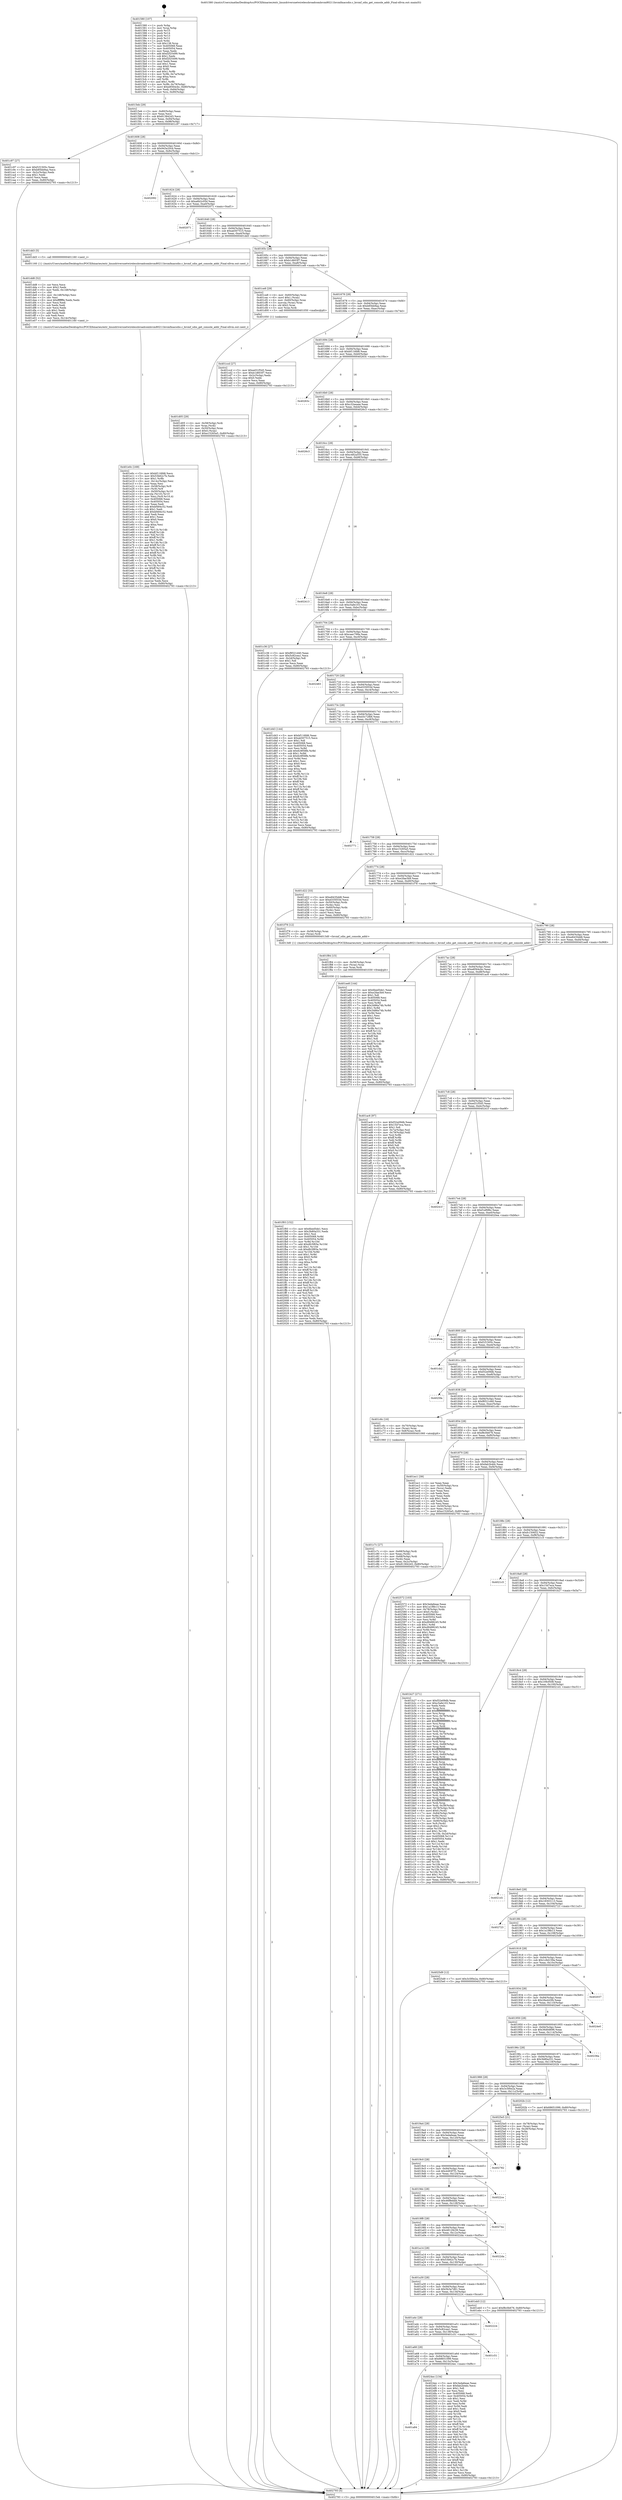 digraph "0x401580" {
  label = "0x401580 (/mnt/c/Users/mathe/Desktop/tcc/POCII/binaries/extr_linuxdriversnetwirelessbroadcombrcm80211brcmfmacsdio.c_brcmf_sdio_get_console_addr_Final-ollvm.out::main(0))"
  labelloc = "t"
  node[shape=record]

  Entry [label="",width=0.3,height=0.3,shape=circle,fillcolor=black,style=filled]
  "0x4015eb" [label="{
     0x4015eb [29]\l
     | [instrs]\l
     &nbsp;&nbsp;0x4015eb \<+3\>: mov -0x80(%rbp),%eax\l
     &nbsp;&nbsp;0x4015ee \<+2\>: mov %eax,%ecx\l
     &nbsp;&nbsp;0x4015f0 \<+6\>: sub $0x813842d3,%ecx\l
     &nbsp;&nbsp;0x4015f6 \<+6\>: mov %eax,-0x94(%rbp)\l
     &nbsp;&nbsp;0x4015fc \<+6\>: mov %ecx,-0x98(%rbp)\l
     &nbsp;&nbsp;0x401602 \<+6\>: je 0000000000401c97 \<main+0x717\>\l
  }"]
  "0x401c97" [label="{
     0x401c97 [27]\l
     | [instrs]\l
     &nbsp;&nbsp;0x401c97 \<+5\>: mov $0xf1f1505c,%eax\l
     &nbsp;&nbsp;0x401c9c \<+5\>: mov $0xb85bb9aa,%ecx\l
     &nbsp;&nbsp;0x401ca1 \<+3\>: mov -0x2c(%rbp),%edx\l
     &nbsp;&nbsp;0x401ca4 \<+3\>: cmp $0x1,%edx\l
     &nbsp;&nbsp;0x401ca7 \<+3\>: cmovl %ecx,%eax\l
     &nbsp;&nbsp;0x401caa \<+3\>: mov %eax,-0x80(%rbp)\l
     &nbsp;&nbsp;0x401cad \<+5\>: jmp 0000000000402793 \<main+0x1213\>\l
  }"]
  "0x401608" [label="{
     0x401608 [28]\l
     | [instrs]\l
     &nbsp;&nbsp;0x401608 \<+5\>: jmp 000000000040160d \<main+0x8d\>\l
     &nbsp;&nbsp;0x40160d \<+6\>: mov -0x94(%rbp),%eax\l
     &nbsp;&nbsp;0x401613 \<+5\>: sub $0x943e20cb,%eax\l
     &nbsp;&nbsp;0x401618 \<+6\>: mov %eax,-0x9c(%rbp)\l
     &nbsp;&nbsp;0x40161e \<+6\>: je 0000000000402092 \<main+0xb12\>\l
  }"]
  Exit [label="",width=0.3,height=0.3,shape=circle,fillcolor=black,style=filled,peripheries=2]
  "0x402092" [label="{
     0x402092\l
  }", style=dashed]
  "0x401624" [label="{
     0x401624 [28]\l
     | [instrs]\l
     &nbsp;&nbsp;0x401624 \<+5\>: jmp 0000000000401629 \<main+0xa9\>\l
     &nbsp;&nbsp;0x401629 \<+6\>: mov -0x94(%rbp),%eax\l
     &nbsp;&nbsp;0x40162f \<+5\>: sub $0xa6b2c05d,%eax\l
     &nbsp;&nbsp;0x401634 \<+6\>: mov %eax,-0xa0(%rbp)\l
     &nbsp;&nbsp;0x40163a \<+6\>: je 0000000000402071 \<main+0xaf1\>\l
  }"]
  "0x401a84" [label="{
     0x401a84\l
  }", style=dashed]
  "0x402071" [label="{
     0x402071\l
  }", style=dashed]
  "0x401640" [label="{
     0x401640 [28]\l
     | [instrs]\l
     &nbsp;&nbsp;0x401640 \<+5\>: jmp 0000000000401645 \<main+0xc5\>\l
     &nbsp;&nbsp;0x401645 \<+6\>: mov -0x94(%rbp),%eax\l
     &nbsp;&nbsp;0x40164b \<+5\>: sub $0xab507515,%eax\l
     &nbsp;&nbsp;0x401650 \<+6\>: mov %eax,-0xa4(%rbp)\l
     &nbsp;&nbsp;0x401656 \<+6\>: je 0000000000401dd3 \<main+0x853\>\l
  }"]
  "0x4024ec" [label="{
     0x4024ec [134]\l
     | [instrs]\l
     &nbsp;&nbsp;0x4024ec \<+5\>: mov $0x3eda6eae,%eax\l
     &nbsp;&nbsp;0x4024f1 \<+5\>: mov $0xfab2b4dc,%ecx\l
     &nbsp;&nbsp;0x4024f6 \<+2\>: mov $0x1,%dl\l
     &nbsp;&nbsp;0x4024f8 \<+2\>: xor %esi,%esi\l
     &nbsp;&nbsp;0x4024fa \<+7\>: mov 0x405068,%edi\l
     &nbsp;&nbsp;0x402501 \<+8\>: mov 0x405054,%r8d\l
     &nbsp;&nbsp;0x402509 \<+3\>: sub $0x1,%esi\l
     &nbsp;&nbsp;0x40250c \<+3\>: mov %edi,%r9d\l
     &nbsp;&nbsp;0x40250f \<+3\>: add %esi,%r9d\l
     &nbsp;&nbsp;0x402512 \<+4\>: imul %r9d,%edi\l
     &nbsp;&nbsp;0x402516 \<+3\>: and $0x1,%edi\l
     &nbsp;&nbsp;0x402519 \<+3\>: cmp $0x0,%edi\l
     &nbsp;&nbsp;0x40251c \<+4\>: sete %r10b\l
     &nbsp;&nbsp;0x402520 \<+4\>: cmp $0xa,%r8d\l
     &nbsp;&nbsp;0x402524 \<+4\>: setl %r11b\l
     &nbsp;&nbsp;0x402528 \<+3\>: mov %r10b,%bl\l
     &nbsp;&nbsp;0x40252b \<+3\>: xor $0xff,%bl\l
     &nbsp;&nbsp;0x40252e \<+3\>: mov %r11b,%r14b\l
     &nbsp;&nbsp;0x402531 \<+4\>: xor $0xff,%r14b\l
     &nbsp;&nbsp;0x402535 \<+3\>: xor $0x0,%dl\l
     &nbsp;&nbsp;0x402538 \<+3\>: mov %bl,%r15b\l
     &nbsp;&nbsp;0x40253b \<+4\>: and $0x0,%r15b\l
     &nbsp;&nbsp;0x40253f \<+3\>: and %dl,%r10b\l
     &nbsp;&nbsp;0x402542 \<+3\>: mov %r14b,%r12b\l
     &nbsp;&nbsp;0x402545 \<+4\>: and $0x0,%r12b\l
     &nbsp;&nbsp;0x402549 \<+3\>: and %dl,%r11b\l
     &nbsp;&nbsp;0x40254c \<+3\>: or %r10b,%r15b\l
     &nbsp;&nbsp;0x40254f \<+3\>: or %r11b,%r12b\l
     &nbsp;&nbsp;0x402552 \<+3\>: xor %r12b,%r15b\l
     &nbsp;&nbsp;0x402555 \<+3\>: or %r14b,%bl\l
     &nbsp;&nbsp;0x402558 \<+3\>: xor $0xff,%bl\l
     &nbsp;&nbsp;0x40255b \<+3\>: or $0x0,%dl\l
     &nbsp;&nbsp;0x40255e \<+2\>: and %dl,%bl\l
     &nbsp;&nbsp;0x402560 \<+3\>: or %bl,%r15b\l
     &nbsp;&nbsp;0x402563 \<+4\>: test $0x1,%r15b\l
     &nbsp;&nbsp;0x402567 \<+3\>: cmovne %ecx,%eax\l
     &nbsp;&nbsp;0x40256a \<+3\>: mov %eax,-0x80(%rbp)\l
     &nbsp;&nbsp;0x40256d \<+5\>: jmp 0000000000402793 \<main+0x1213\>\l
  }"]
  "0x401dd3" [label="{
     0x401dd3 [5]\l
     | [instrs]\l
     &nbsp;&nbsp;0x401dd3 \<+5\>: call 0000000000401160 \<next_i\>\l
     | [calls]\l
     &nbsp;&nbsp;0x401160 \{1\} (/mnt/c/Users/mathe/Desktop/tcc/POCII/binaries/extr_linuxdriversnetwirelessbroadcombrcm80211brcmfmacsdio.c_brcmf_sdio_get_console_addr_Final-ollvm.out::next_i)\l
  }"]
  "0x40165c" [label="{
     0x40165c [28]\l
     | [instrs]\l
     &nbsp;&nbsp;0x40165c \<+5\>: jmp 0000000000401661 \<main+0xe1\>\l
     &nbsp;&nbsp;0x401661 \<+6\>: mov -0x94(%rbp),%eax\l
     &nbsp;&nbsp;0x401667 \<+5\>: sub $0xb1d603f7,%eax\l
     &nbsp;&nbsp;0x40166c \<+6\>: mov %eax,-0xa8(%rbp)\l
     &nbsp;&nbsp;0x401672 \<+6\>: je 0000000000401ce8 \<main+0x768\>\l
  }"]
  "0x401a68" [label="{
     0x401a68 [28]\l
     | [instrs]\l
     &nbsp;&nbsp;0x401a68 \<+5\>: jmp 0000000000401a6d \<main+0x4ed\>\l
     &nbsp;&nbsp;0x401a6d \<+6\>: mov -0x94(%rbp),%eax\l
     &nbsp;&nbsp;0x401a73 \<+5\>: sub $0x68651099,%eax\l
     &nbsp;&nbsp;0x401a78 \<+6\>: mov %eax,-0x13c(%rbp)\l
     &nbsp;&nbsp;0x401a7e \<+6\>: je 00000000004024ec \<main+0xf6c\>\l
  }"]
  "0x401ce8" [label="{
     0x401ce8 [29]\l
     | [instrs]\l
     &nbsp;&nbsp;0x401ce8 \<+4\>: mov -0x60(%rbp),%rax\l
     &nbsp;&nbsp;0x401cec \<+6\>: movl $0x1,(%rax)\l
     &nbsp;&nbsp;0x401cf2 \<+4\>: mov -0x60(%rbp),%rax\l
     &nbsp;&nbsp;0x401cf6 \<+3\>: movslq (%rax),%rax\l
     &nbsp;&nbsp;0x401cf9 \<+4\>: shl $0x2,%rax\l
     &nbsp;&nbsp;0x401cfd \<+3\>: mov %rax,%rdi\l
     &nbsp;&nbsp;0x401d00 \<+5\>: call 0000000000401050 \<malloc@plt\>\l
     | [calls]\l
     &nbsp;&nbsp;0x401050 \{1\} (unknown)\l
  }"]
  "0x401678" [label="{
     0x401678 [28]\l
     | [instrs]\l
     &nbsp;&nbsp;0x401678 \<+5\>: jmp 000000000040167d \<main+0xfd\>\l
     &nbsp;&nbsp;0x40167d \<+6\>: mov -0x94(%rbp),%eax\l
     &nbsp;&nbsp;0x401683 \<+5\>: sub $0xb85bb9aa,%eax\l
     &nbsp;&nbsp;0x401688 \<+6\>: mov %eax,-0xac(%rbp)\l
     &nbsp;&nbsp;0x40168e \<+6\>: je 0000000000401ccd \<main+0x74d\>\l
  }"]
  "0x401c51" [label="{
     0x401c51\l
  }", style=dashed]
  "0x401ccd" [label="{
     0x401ccd [27]\l
     | [instrs]\l
     &nbsp;&nbsp;0x401ccd \<+5\>: mov $0xed31f545,%eax\l
     &nbsp;&nbsp;0x401cd2 \<+5\>: mov $0xb1d603f7,%ecx\l
     &nbsp;&nbsp;0x401cd7 \<+3\>: mov -0x2c(%rbp),%edx\l
     &nbsp;&nbsp;0x401cda \<+3\>: cmp $0x0,%edx\l
     &nbsp;&nbsp;0x401cdd \<+3\>: cmove %ecx,%eax\l
     &nbsp;&nbsp;0x401ce0 \<+3\>: mov %eax,-0x80(%rbp)\l
     &nbsp;&nbsp;0x401ce3 \<+5\>: jmp 0000000000402793 \<main+0x1213\>\l
  }"]
  "0x401694" [label="{
     0x401694 [28]\l
     | [instrs]\l
     &nbsp;&nbsp;0x401694 \<+5\>: jmp 0000000000401699 \<main+0x119\>\l
     &nbsp;&nbsp;0x401699 \<+6\>: mov -0x94(%rbp),%eax\l
     &nbsp;&nbsp;0x40169f \<+5\>: sub $0xbf116fd6,%eax\l
     &nbsp;&nbsp;0x4016a4 \<+6\>: mov %eax,-0xb0(%rbp)\l
     &nbsp;&nbsp;0x4016aa \<+6\>: je 000000000040263c \<main+0x10bc\>\l
  }"]
  "0x401a4c" [label="{
     0x401a4c [28]\l
     | [instrs]\l
     &nbsp;&nbsp;0x401a4c \<+5\>: jmp 0000000000401a51 \<main+0x4d1\>\l
     &nbsp;&nbsp;0x401a51 \<+6\>: mov -0x94(%rbp),%eax\l
     &nbsp;&nbsp;0x401a57 \<+5\>: sub $0x5c82cea1,%eax\l
     &nbsp;&nbsp;0x401a5c \<+6\>: mov %eax,-0x138(%rbp)\l
     &nbsp;&nbsp;0x401a62 \<+6\>: je 0000000000401c51 \<main+0x6d1\>\l
  }"]
  "0x40263c" [label="{
     0x40263c\l
  }", style=dashed]
  "0x4016b0" [label="{
     0x4016b0 [28]\l
     | [instrs]\l
     &nbsp;&nbsp;0x4016b0 \<+5\>: jmp 00000000004016b5 \<main+0x135\>\l
     &nbsp;&nbsp;0x4016b5 \<+6\>: mov -0x94(%rbp),%eax\l
     &nbsp;&nbsp;0x4016bb \<+5\>: sub $0xc32eeaae,%eax\l
     &nbsp;&nbsp;0x4016c0 \<+6\>: mov %eax,-0xb4(%rbp)\l
     &nbsp;&nbsp;0x4016c6 \<+6\>: je 00000000004026c3 \<main+0x1143\>\l
  }"]
  "0x402224" [label="{
     0x402224\l
  }", style=dashed]
  "0x4026c3" [label="{
     0x4026c3\l
  }", style=dashed]
  "0x4016cc" [label="{
     0x4016cc [28]\l
     | [instrs]\l
     &nbsp;&nbsp;0x4016cc \<+5\>: jmp 00000000004016d1 \<main+0x151\>\l
     &nbsp;&nbsp;0x4016d1 \<+6\>: mov -0x94(%rbp),%eax\l
     &nbsp;&nbsp;0x4016d7 \<+5\>: sub $0xc482a555,%eax\l
     &nbsp;&nbsp;0x4016dc \<+6\>: mov %eax,-0xb8(%rbp)\l
     &nbsp;&nbsp;0x4016e2 \<+6\>: je 0000000000402413 \<main+0xe93\>\l
  }"]
  "0x401f93" [label="{
     0x401f93 [152]\l
     | [instrs]\l
     &nbsp;&nbsp;0x401f93 \<+5\>: mov $0x6bed5de1,%ecx\l
     &nbsp;&nbsp;0x401f98 \<+5\>: mov $0x3b80a331,%edx\l
     &nbsp;&nbsp;0x401f9d \<+3\>: mov $0x1,%sil\l
     &nbsp;&nbsp;0x401fa0 \<+8\>: mov 0x405068,%r8d\l
     &nbsp;&nbsp;0x401fa8 \<+8\>: mov 0x405054,%r9d\l
     &nbsp;&nbsp;0x401fb0 \<+3\>: mov %r8d,%r10d\l
     &nbsp;&nbsp;0x401fb3 \<+7\>: add $0xdfc5f65e,%r10d\l
     &nbsp;&nbsp;0x401fba \<+4\>: sub $0x1,%r10d\l
     &nbsp;&nbsp;0x401fbe \<+7\>: sub $0xdfc5f65e,%r10d\l
     &nbsp;&nbsp;0x401fc5 \<+4\>: imul %r10d,%r8d\l
     &nbsp;&nbsp;0x401fc9 \<+4\>: and $0x1,%r8d\l
     &nbsp;&nbsp;0x401fcd \<+4\>: cmp $0x0,%r8d\l
     &nbsp;&nbsp;0x401fd1 \<+4\>: sete %r11b\l
     &nbsp;&nbsp;0x401fd5 \<+4\>: cmp $0xa,%r9d\l
     &nbsp;&nbsp;0x401fd9 \<+3\>: setl %bl\l
     &nbsp;&nbsp;0x401fdc \<+3\>: mov %r11b,%r14b\l
     &nbsp;&nbsp;0x401fdf \<+4\>: xor $0xff,%r14b\l
     &nbsp;&nbsp;0x401fe3 \<+3\>: mov %bl,%r15b\l
     &nbsp;&nbsp;0x401fe6 \<+4\>: xor $0xff,%r15b\l
     &nbsp;&nbsp;0x401fea \<+4\>: xor $0x1,%sil\l
     &nbsp;&nbsp;0x401fee \<+3\>: mov %r14b,%r12b\l
     &nbsp;&nbsp;0x401ff1 \<+4\>: and $0xff,%r12b\l
     &nbsp;&nbsp;0x401ff5 \<+3\>: and %sil,%r11b\l
     &nbsp;&nbsp;0x401ff8 \<+3\>: mov %r15b,%r13b\l
     &nbsp;&nbsp;0x401ffb \<+4\>: and $0xff,%r13b\l
     &nbsp;&nbsp;0x401fff \<+3\>: and %sil,%bl\l
     &nbsp;&nbsp;0x402002 \<+3\>: or %r11b,%r12b\l
     &nbsp;&nbsp;0x402005 \<+3\>: or %bl,%r13b\l
     &nbsp;&nbsp;0x402008 \<+3\>: xor %r13b,%r12b\l
     &nbsp;&nbsp;0x40200b \<+3\>: or %r15b,%r14b\l
     &nbsp;&nbsp;0x40200e \<+4\>: xor $0xff,%r14b\l
     &nbsp;&nbsp;0x402012 \<+4\>: or $0x1,%sil\l
     &nbsp;&nbsp;0x402016 \<+3\>: and %sil,%r14b\l
     &nbsp;&nbsp;0x402019 \<+3\>: or %r14b,%r12b\l
     &nbsp;&nbsp;0x40201c \<+4\>: test $0x1,%r12b\l
     &nbsp;&nbsp;0x402020 \<+3\>: cmovne %edx,%ecx\l
     &nbsp;&nbsp;0x402023 \<+3\>: mov %ecx,-0x80(%rbp)\l
     &nbsp;&nbsp;0x402026 \<+5\>: jmp 0000000000402793 \<main+0x1213\>\l
  }"]
  "0x402413" [label="{
     0x402413\l
  }", style=dashed]
  "0x4016e8" [label="{
     0x4016e8 [28]\l
     | [instrs]\l
     &nbsp;&nbsp;0x4016e8 \<+5\>: jmp 00000000004016ed \<main+0x16d\>\l
     &nbsp;&nbsp;0x4016ed \<+6\>: mov -0x94(%rbp),%eax\l
     &nbsp;&nbsp;0x4016f3 \<+5\>: sub $0xc5afe103,%eax\l
     &nbsp;&nbsp;0x4016f8 \<+6\>: mov %eax,-0xbc(%rbp)\l
     &nbsp;&nbsp;0x4016fe \<+6\>: je 0000000000401c36 \<main+0x6b6\>\l
  }"]
  "0x401f84" [label="{
     0x401f84 [15]\l
     | [instrs]\l
     &nbsp;&nbsp;0x401f84 \<+4\>: mov -0x58(%rbp),%rax\l
     &nbsp;&nbsp;0x401f88 \<+3\>: mov (%rax),%rax\l
     &nbsp;&nbsp;0x401f8b \<+3\>: mov %rax,%rdi\l
     &nbsp;&nbsp;0x401f8e \<+5\>: call 0000000000401030 \<free@plt\>\l
     | [calls]\l
     &nbsp;&nbsp;0x401030 \{1\} (unknown)\l
  }"]
  "0x401c36" [label="{
     0x401c36 [27]\l
     | [instrs]\l
     &nbsp;&nbsp;0x401c36 \<+5\>: mov $0xf8521d40,%eax\l
     &nbsp;&nbsp;0x401c3b \<+5\>: mov $0x5c82cea1,%ecx\l
     &nbsp;&nbsp;0x401c40 \<+3\>: mov -0x2d(%rbp),%dl\l
     &nbsp;&nbsp;0x401c43 \<+3\>: test $0x1,%dl\l
     &nbsp;&nbsp;0x401c46 \<+3\>: cmovne %ecx,%eax\l
     &nbsp;&nbsp;0x401c49 \<+3\>: mov %eax,-0x80(%rbp)\l
     &nbsp;&nbsp;0x401c4c \<+5\>: jmp 0000000000402793 \<main+0x1213\>\l
  }"]
  "0x401704" [label="{
     0x401704 [28]\l
     | [instrs]\l
     &nbsp;&nbsp;0x401704 \<+5\>: jmp 0000000000401709 \<main+0x189\>\l
     &nbsp;&nbsp;0x401709 \<+6\>: mov -0x94(%rbp),%eax\l
     &nbsp;&nbsp;0x40170f \<+5\>: sub $0xcaec799a,%eax\l
     &nbsp;&nbsp;0x401714 \<+6\>: mov %eax,-0xc0(%rbp)\l
     &nbsp;&nbsp;0x40171a \<+6\>: je 0000000000402483 \<main+0xf03\>\l
  }"]
  "0x401a30" [label="{
     0x401a30 [28]\l
     | [instrs]\l
     &nbsp;&nbsp;0x401a30 \<+5\>: jmp 0000000000401a35 \<main+0x4b5\>\l
     &nbsp;&nbsp;0x401a35 \<+6\>: mov -0x94(%rbp),%eax\l
     &nbsp;&nbsp;0x401a3b \<+5\>: sub $0x5b3a7d61,%eax\l
     &nbsp;&nbsp;0x401a40 \<+6\>: mov %eax,-0x134(%rbp)\l
     &nbsp;&nbsp;0x401a46 \<+6\>: je 0000000000402224 \<main+0xca4\>\l
  }"]
  "0x402483" [label="{
     0x402483\l
  }", style=dashed]
  "0x401720" [label="{
     0x401720 [28]\l
     | [instrs]\l
     &nbsp;&nbsp;0x401720 \<+5\>: jmp 0000000000401725 \<main+0x1a5\>\l
     &nbsp;&nbsp;0x401725 \<+6\>: mov -0x94(%rbp),%eax\l
     &nbsp;&nbsp;0x40172b \<+5\>: sub $0xd335f33d,%eax\l
     &nbsp;&nbsp;0x401730 \<+6\>: mov %eax,-0xc4(%rbp)\l
     &nbsp;&nbsp;0x401736 \<+6\>: je 0000000000401d43 \<main+0x7c3\>\l
  }"]
  "0x401eb5" [label="{
     0x401eb5 [12]\l
     | [instrs]\l
     &nbsp;&nbsp;0x401eb5 \<+7\>: movl $0xf8c0b676,-0x80(%rbp)\l
     &nbsp;&nbsp;0x401ebc \<+5\>: jmp 0000000000402793 \<main+0x1213\>\l
  }"]
  "0x401d43" [label="{
     0x401d43 [144]\l
     | [instrs]\l
     &nbsp;&nbsp;0x401d43 \<+5\>: mov $0xbf116fd6,%eax\l
     &nbsp;&nbsp;0x401d48 \<+5\>: mov $0xab507515,%ecx\l
     &nbsp;&nbsp;0x401d4d \<+2\>: mov $0x1,%dl\l
     &nbsp;&nbsp;0x401d4f \<+7\>: mov 0x405068,%esi\l
     &nbsp;&nbsp;0x401d56 \<+7\>: mov 0x405054,%edi\l
     &nbsp;&nbsp;0x401d5d \<+3\>: mov %esi,%r8d\l
     &nbsp;&nbsp;0x401d60 \<+7\>: add $0x6c9f58fb,%r8d\l
     &nbsp;&nbsp;0x401d67 \<+4\>: sub $0x1,%r8d\l
     &nbsp;&nbsp;0x401d6b \<+7\>: sub $0x6c9f58fb,%r8d\l
     &nbsp;&nbsp;0x401d72 \<+4\>: imul %r8d,%esi\l
     &nbsp;&nbsp;0x401d76 \<+3\>: and $0x1,%esi\l
     &nbsp;&nbsp;0x401d79 \<+3\>: cmp $0x0,%esi\l
     &nbsp;&nbsp;0x401d7c \<+4\>: sete %r9b\l
     &nbsp;&nbsp;0x401d80 \<+3\>: cmp $0xa,%edi\l
     &nbsp;&nbsp;0x401d83 \<+4\>: setl %r10b\l
     &nbsp;&nbsp;0x401d87 \<+3\>: mov %r9b,%r11b\l
     &nbsp;&nbsp;0x401d8a \<+4\>: xor $0xff,%r11b\l
     &nbsp;&nbsp;0x401d8e \<+3\>: mov %r10b,%bl\l
     &nbsp;&nbsp;0x401d91 \<+3\>: xor $0xff,%bl\l
     &nbsp;&nbsp;0x401d94 \<+3\>: xor $0x1,%dl\l
     &nbsp;&nbsp;0x401d97 \<+3\>: mov %r11b,%r14b\l
     &nbsp;&nbsp;0x401d9a \<+4\>: and $0xff,%r14b\l
     &nbsp;&nbsp;0x401d9e \<+3\>: and %dl,%r9b\l
     &nbsp;&nbsp;0x401da1 \<+3\>: mov %bl,%r15b\l
     &nbsp;&nbsp;0x401da4 \<+4\>: and $0xff,%r15b\l
     &nbsp;&nbsp;0x401da8 \<+3\>: and %dl,%r10b\l
     &nbsp;&nbsp;0x401dab \<+3\>: or %r9b,%r14b\l
     &nbsp;&nbsp;0x401dae \<+3\>: or %r10b,%r15b\l
     &nbsp;&nbsp;0x401db1 \<+3\>: xor %r15b,%r14b\l
     &nbsp;&nbsp;0x401db4 \<+3\>: or %bl,%r11b\l
     &nbsp;&nbsp;0x401db7 \<+4\>: xor $0xff,%r11b\l
     &nbsp;&nbsp;0x401dbb \<+3\>: or $0x1,%dl\l
     &nbsp;&nbsp;0x401dbe \<+3\>: and %dl,%r11b\l
     &nbsp;&nbsp;0x401dc1 \<+3\>: or %r11b,%r14b\l
     &nbsp;&nbsp;0x401dc4 \<+4\>: test $0x1,%r14b\l
     &nbsp;&nbsp;0x401dc8 \<+3\>: cmovne %ecx,%eax\l
     &nbsp;&nbsp;0x401dcb \<+3\>: mov %eax,-0x80(%rbp)\l
     &nbsp;&nbsp;0x401dce \<+5\>: jmp 0000000000402793 \<main+0x1213\>\l
  }"]
  "0x40173c" [label="{
     0x40173c [28]\l
     | [instrs]\l
     &nbsp;&nbsp;0x40173c \<+5\>: jmp 0000000000401741 \<main+0x1c1\>\l
     &nbsp;&nbsp;0x401741 \<+6\>: mov -0x94(%rbp),%eax\l
     &nbsp;&nbsp;0x401747 \<+5\>: sub $0xd3c72fb6,%eax\l
     &nbsp;&nbsp;0x40174c \<+6\>: mov %eax,-0xc8(%rbp)\l
     &nbsp;&nbsp;0x401752 \<+6\>: je 0000000000402771 \<main+0x11f1\>\l
  }"]
  "0x401a14" [label="{
     0x401a14 [28]\l
     | [instrs]\l
     &nbsp;&nbsp;0x401a14 \<+5\>: jmp 0000000000401a19 \<main+0x499\>\l
     &nbsp;&nbsp;0x401a19 \<+6\>: mov -0x94(%rbp),%eax\l
     &nbsp;&nbsp;0x401a1f \<+5\>: sub $0x53b62c7b,%eax\l
     &nbsp;&nbsp;0x401a24 \<+6\>: mov %eax,-0x130(%rbp)\l
     &nbsp;&nbsp;0x401a2a \<+6\>: je 0000000000401eb5 \<main+0x935\>\l
  }"]
  "0x402771" [label="{
     0x402771\l
  }", style=dashed]
  "0x401758" [label="{
     0x401758 [28]\l
     | [instrs]\l
     &nbsp;&nbsp;0x401758 \<+5\>: jmp 000000000040175d \<main+0x1dd\>\l
     &nbsp;&nbsp;0x40175d \<+6\>: mov -0x94(%rbp),%eax\l
     &nbsp;&nbsp;0x401763 \<+5\>: sub $0xe15265a5,%eax\l
     &nbsp;&nbsp;0x401768 \<+6\>: mov %eax,-0xcc(%rbp)\l
     &nbsp;&nbsp;0x40176e \<+6\>: je 0000000000401d22 \<main+0x7a2\>\l
  }"]
  "0x4022da" [label="{
     0x4022da\l
  }", style=dashed]
  "0x401d22" [label="{
     0x401d22 [33]\l
     | [instrs]\l
     &nbsp;&nbsp;0x401d22 \<+5\>: mov $0xe8435dd6,%eax\l
     &nbsp;&nbsp;0x401d27 \<+5\>: mov $0xd335f33d,%ecx\l
     &nbsp;&nbsp;0x401d2c \<+4\>: mov -0x50(%rbp),%rdx\l
     &nbsp;&nbsp;0x401d30 \<+2\>: mov (%rdx),%esi\l
     &nbsp;&nbsp;0x401d32 \<+4\>: mov -0x60(%rbp),%rdx\l
     &nbsp;&nbsp;0x401d36 \<+2\>: cmp (%rdx),%esi\l
     &nbsp;&nbsp;0x401d38 \<+3\>: cmovl %ecx,%eax\l
     &nbsp;&nbsp;0x401d3b \<+3\>: mov %eax,-0x80(%rbp)\l
     &nbsp;&nbsp;0x401d3e \<+5\>: jmp 0000000000402793 \<main+0x1213\>\l
  }"]
  "0x401774" [label="{
     0x401774 [28]\l
     | [instrs]\l
     &nbsp;&nbsp;0x401774 \<+5\>: jmp 0000000000401779 \<main+0x1f9\>\l
     &nbsp;&nbsp;0x401779 \<+6\>: mov -0x94(%rbp),%eax\l
     &nbsp;&nbsp;0x40177f \<+5\>: sub $0xe2fae3b9,%eax\l
     &nbsp;&nbsp;0x401784 \<+6\>: mov %eax,-0xd0(%rbp)\l
     &nbsp;&nbsp;0x40178a \<+6\>: je 0000000000401f78 \<main+0x9f8\>\l
  }"]
  "0x4019f8" [label="{
     0x4019f8 [28]\l
     | [instrs]\l
     &nbsp;&nbsp;0x4019f8 \<+5\>: jmp 00000000004019fd \<main+0x47d\>\l
     &nbsp;&nbsp;0x4019fd \<+6\>: mov -0x94(%rbp),%eax\l
     &nbsp;&nbsp;0x401a03 \<+5\>: sub $0x48129c39,%eax\l
     &nbsp;&nbsp;0x401a08 \<+6\>: mov %eax,-0x12c(%rbp)\l
     &nbsp;&nbsp;0x401a0e \<+6\>: je 00000000004022da \<main+0xd5a\>\l
  }"]
  "0x401f78" [label="{
     0x401f78 [12]\l
     | [instrs]\l
     &nbsp;&nbsp;0x401f78 \<+4\>: mov -0x58(%rbp),%rax\l
     &nbsp;&nbsp;0x401f7c \<+3\>: mov (%rax),%rdi\l
     &nbsp;&nbsp;0x401f7f \<+5\>: call 00000000004013d0 \<brcmf_sdio_get_console_addr\>\l
     | [calls]\l
     &nbsp;&nbsp;0x4013d0 \{1\} (/mnt/c/Users/mathe/Desktop/tcc/POCII/binaries/extr_linuxdriversnetwirelessbroadcombrcm80211brcmfmacsdio.c_brcmf_sdio_get_console_addr_Final-ollvm.out::brcmf_sdio_get_console_addr)\l
  }"]
  "0x401790" [label="{
     0x401790 [28]\l
     | [instrs]\l
     &nbsp;&nbsp;0x401790 \<+5\>: jmp 0000000000401795 \<main+0x215\>\l
     &nbsp;&nbsp;0x401795 \<+6\>: mov -0x94(%rbp),%eax\l
     &nbsp;&nbsp;0x40179b \<+5\>: sub $0xe8435dd6,%eax\l
     &nbsp;&nbsp;0x4017a0 \<+6\>: mov %eax,-0xd4(%rbp)\l
     &nbsp;&nbsp;0x4017a6 \<+6\>: je 0000000000401ee8 \<main+0x968\>\l
  }"]
  "0x40274a" [label="{
     0x40274a\l
  }", style=dashed]
  "0x401ee8" [label="{
     0x401ee8 [144]\l
     | [instrs]\l
     &nbsp;&nbsp;0x401ee8 \<+5\>: mov $0x6bed5de1,%eax\l
     &nbsp;&nbsp;0x401eed \<+5\>: mov $0xe2fae3b9,%ecx\l
     &nbsp;&nbsp;0x401ef2 \<+2\>: mov $0x1,%dl\l
     &nbsp;&nbsp;0x401ef4 \<+7\>: mov 0x405068,%esi\l
     &nbsp;&nbsp;0x401efb \<+7\>: mov 0x405054,%edi\l
     &nbsp;&nbsp;0x401f02 \<+3\>: mov %esi,%r8d\l
     &nbsp;&nbsp;0x401f05 \<+7\>: sub $0x3486a74b,%r8d\l
     &nbsp;&nbsp;0x401f0c \<+4\>: sub $0x1,%r8d\l
     &nbsp;&nbsp;0x401f10 \<+7\>: add $0x3486a74b,%r8d\l
     &nbsp;&nbsp;0x401f17 \<+4\>: imul %r8d,%esi\l
     &nbsp;&nbsp;0x401f1b \<+3\>: and $0x1,%esi\l
     &nbsp;&nbsp;0x401f1e \<+3\>: cmp $0x0,%esi\l
     &nbsp;&nbsp;0x401f21 \<+4\>: sete %r9b\l
     &nbsp;&nbsp;0x401f25 \<+3\>: cmp $0xa,%edi\l
     &nbsp;&nbsp;0x401f28 \<+4\>: setl %r10b\l
     &nbsp;&nbsp;0x401f2c \<+3\>: mov %r9b,%r11b\l
     &nbsp;&nbsp;0x401f2f \<+4\>: xor $0xff,%r11b\l
     &nbsp;&nbsp;0x401f33 \<+3\>: mov %r10b,%bl\l
     &nbsp;&nbsp;0x401f36 \<+3\>: xor $0xff,%bl\l
     &nbsp;&nbsp;0x401f39 \<+3\>: xor $0x1,%dl\l
     &nbsp;&nbsp;0x401f3c \<+3\>: mov %r11b,%r14b\l
     &nbsp;&nbsp;0x401f3f \<+4\>: and $0xff,%r14b\l
     &nbsp;&nbsp;0x401f43 \<+3\>: and %dl,%r9b\l
     &nbsp;&nbsp;0x401f46 \<+3\>: mov %bl,%r15b\l
     &nbsp;&nbsp;0x401f49 \<+4\>: and $0xff,%r15b\l
     &nbsp;&nbsp;0x401f4d \<+3\>: and %dl,%r10b\l
     &nbsp;&nbsp;0x401f50 \<+3\>: or %r9b,%r14b\l
     &nbsp;&nbsp;0x401f53 \<+3\>: or %r10b,%r15b\l
     &nbsp;&nbsp;0x401f56 \<+3\>: xor %r15b,%r14b\l
     &nbsp;&nbsp;0x401f59 \<+3\>: or %bl,%r11b\l
     &nbsp;&nbsp;0x401f5c \<+4\>: xor $0xff,%r11b\l
     &nbsp;&nbsp;0x401f60 \<+3\>: or $0x1,%dl\l
     &nbsp;&nbsp;0x401f63 \<+3\>: and %dl,%r11b\l
     &nbsp;&nbsp;0x401f66 \<+3\>: or %r11b,%r14b\l
     &nbsp;&nbsp;0x401f69 \<+4\>: test $0x1,%r14b\l
     &nbsp;&nbsp;0x401f6d \<+3\>: cmovne %ecx,%eax\l
     &nbsp;&nbsp;0x401f70 \<+3\>: mov %eax,-0x80(%rbp)\l
     &nbsp;&nbsp;0x401f73 \<+5\>: jmp 0000000000402793 \<main+0x1213\>\l
  }"]
  "0x4017ac" [label="{
     0x4017ac [28]\l
     | [instrs]\l
     &nbsp;&nbsp;0x4017ac \<+5\>: jmp 00000000004017b1 \<main+0x231\>\l
     &nbsp;&nbsp;0x4017b1 \<+6\>: mov -0x94(%rbp),%eax\l
     &nbsp;&nbsp;0x4017b7 \<+5\>: sub $0xe8564cbc,%eax\l
     &nbsp;&nbsp;0x4017bc \<+6\>: mov %eax,-0xd8(%rbp)\l
     &nbsp;&nbsp;0x4017c2 \<+6\>: je 0000000000401ac6 \<main+0x546\>\l
  }"]
  "0x4019dc" [label="{
     0x4019dc [28]\l
     | [instrs]\l
     &nbsp;&nbsp;0x4019dc \<+5\>: jmp 00000000004019e1 \<main+0x461\>\l
     &nbsp;&nbsp;0x4019e1 \<+6\>: mov -0x94(%rbp),%eax\l
     &nbsp;&nbsp;0x4019e7 \<+5\>: sub $0x46f8ebbb,%eax\l
     &nbsp;&nbsp;0x4019ec \<+6\>: mov %eax,-0x128(%rbp)\l
     &nbsp;&nbsp;0x4019f2 \<+6\>: je 000000000040274a \<main+0x11ca\>\l
  }"]
  "0x401ac6" [label="{
     0x401ac6 [97]\l
     | [instrs]\l
     &nbsp;&nbsp;0x401ac6 \<+5\>: mov $0xf32e09db,%eax\l
     &nbsp;&nbsp;0x401acb \<+5\>: mov $0x15d7eca,%ecx\l
     &nbsp;&nbsp;0x401ad0 \<+2\>: mov $0x1,%dl\l
     &nbsp;&nbsp;0x401ad2 \<+4\>: mov -0x7a(%rbp),%sil\l
     &nbsp;&nbsp;0x401ad6 \<+4\>: mov -0x79(%rbp),%dil\l
     &nbsp;&nbsp;0x401ada \<+3\>: mov %sil,%r8b\l
     &nbsp;&nbsp;0x401add \<+4\>: xor $0xff,%r8b\l
     &nbsp;&nbsp;0x401ae1 \<+3\>: mov %dil,%r9b\l
     &nbsp;&nbsp;0x401ae4 \<+4\>: xor $0xff,%r9b\l
     &nbsp;&nbsp;0x401ae8 \<+3\>: xor $0x0,%dl\l
     &nbsp;&nbsp;0x401aeb \<+3\>: mov %r8b,%r10b\l
     &nbsp;&nbsp;0x401aee \<+4\>: and $0x0,%r10b\l
     &nbsp;&nbsp;0x401af2 \<+3\>: and %dl,%sil\l
     &nbsp;&nbsp;0x401af5 \<+3\>: mov %r9b,%r11b\l
     &nbsp;&nbsp;0x401af8 \<+4\>: and $0x0,%r11b\l
     &nbsp;&nbsp;0x401afc \<+3\>: and %dl,%dil\l
     &nbsp;&nbsp;0x401aff \<+3\>: or %sil,%r10b\l
     &nbsp;&nbsp;0x401b02 \<+3\>: or %dil,%r11b\l
     &nbsp;&nbsp;0x401b05 \<+3\>: xor %r11b,%r10b\l
     &nbsp;&nbsp;0x401b08 \<+3\>: or %r9b,%r8b\l
     &nbsp;&nbsp;0x401b0b \<+4\>: xor $0xff,%r8b\l
     &nbsp;&nbsp;0x401b0f \<+3\>: or $0x0,%dl\l
     &nbsp;&nbsp;0x401b12 \<+3\>: and %dl,%r8b\l
     &nbsp;&nbsp;0x401b15 \<+3\>: or %r8b,%r10b\l
     &nbsp;&nbsp;0x401b18 \<+4\>: test $0x1,%r10b\l
     &nbsp;&nbsp;0x401b1c \<+3\>: cmovne %ecx,%eax\l
     &nbsp;&nbsp;0x401b1f \<+3\>: mov %eax,-0x80(%rbp)\l
     &nbsp;&nbsp;0x401b22 \<+5\>: jmp 0000000000402793 \<main+0x1213\>\l
  }"]
  "0x4017c8" [label="{
     0x4017c8 [28]\l
     | [instrs]\l
     &nbsp;&nbsp;0x4017c8 \<+5\>: jmp 00000000004017cd \<main+0x24d\>\l
     &nbsp;&nbsp;0x4017cd \<+6\>: mov -0x94(%rbp),%eax\l
     &nbsp;&nbsp;0x4017d3 \<+5\>: sub $0xed31f545,%eax\l
     &nbsp;&nbsp;0x4017d8 \<+6\>: mov %eax,-0xdc(%rbp)\l
     &nbsp;&nbsp;0x4017de \<+6\>: je 000000000040241f \<main+0xe9f\>\l
  }"]
  "0x402793" [label="{
     0x402793 [5]\l
     | [instrs]\l
     &nbsp;&nbsp;0x402793 \<+5\>: jmp 00000000004015eb \<main+0x6b\>\l
  }"]
  "0x401580" [label="{
     0x401580 [107]\l
     | [instrs]\l
     &nbsp;&nbsp;0x401580 \<+1\>: push %rbp\l
     &nbsp;&nbsp;0x401581 \<+3\>: mov %rsp,%rbp\l
     &nbsp;&nbsp;0x401584 \<+2\>: push %r15\l
     &nbsp;&nbsp;0x401586 \<+2\>: push %r14\l
     &nbsp;&nbsp;0x401588 \<+2\>: push %r13\l
     &nbsp;&nbsp;0x40158a \<+2\>: push %r12\l
     &nbsp;&nbsp;0x40158c \<+1\>: push %rbx\l
     &nbsp;&nbsp;0x40158d \<+7\>: sub $0x138,%rsp\l
     &nbsp;&nbsp;0x401594 \<+7\>: mov 0x405068,%eax\l
     &nbsp;&nbsp;0x40159b \<+7\>: mov 0x405054,%ecx\l
     &nbsp;&nbsp;0x4015a2 \<+2\>: mov %eax,%edx\l
     &nbsp;&nbsp;0x4015a4 \<+6\>: add $0xf2f25499,%edx\l
     &nbsp;&nbsp;0x4015aa \<+3\>: sub $0x1,%edx\l
     &nbsp;&nbsp;0x4015ad \<+6\>: sub $0xf2f25499,%edx\l
     &nbsp;&nbsp;0x4015b3 \<+3\>: imul %edx,%eax\l
     &nbsp;&nbsp;0x4015b6 \<+3\>: and $0x1,%eax\l
     &nbsp;&nbsp;0x4015b9 \<+3\>: cmp $0x0,%eax\l
     &nbsp;&nbsp;0x4015bc \<+4\>: sete %r8b\l
     &nbsp;&nbsp;0x4015c0 \<+4\>: and $0x1,%r8b\l
     &nbsp;&nbsp;0x4015c4 \<+4\>: mov %r8b,-0x7a(%rbp)\l
     &nbsp;&nbsp;0x4015c8 \<+3\>: cmp $0xa,%ecx\l
     &nbsp;&nbsp;0x4015cb \<+4\>: setl %r8b\l
     &nbsp;&nbsp;0x4015cf \<+4\>: and $0x1,%r8b\l
     &nbsp;&nbsp;0x4015d3 \<+4\>: mov %r8b,-0x79(%rbp)\l
     &nbsp;&nbsp;0x4015d7 \<+7\>: movl $0xe8564cbc,-0x80(%rbp)\l
     &nbsp;&nbsp;0x4015de \<+6\>: mov %edi,-0x84(%rbp)\l
     &nbsp;&nbsp;0x4015e4 \<+7\>: mov %rsi,-0x90(%rbp)\l
  }"]
  "0x4022ce" [label="{
     0x4022ce\l
  }", style=dashed]
  "0x40241f" [label="{
     0x40241f\l
  }", style=dashed]
  "0x4017e4" [label="{
     0x4017e4 [28]\l
     | [instrs]\l
     &nbsp;&nbsp;0x4017e4 \<+5\>: jmp 00000000004017e9 \<main+0x269\>\l
     &nbsp;&nbsp;0x4017e9 \<+6\>: mov -0x94(%rbp),%eax\l
     &nbsp;&nbsp;0x4017ef \<+5\>: sub $0xf1ef0f6c,%eax\l
     &nbsp;&nbsp;0x4017f4 \<+6\>: mov %eax,-0xe0(%rbp)\l
     &nbsp;&nbsp;0x4017fa \<+6\>: je 00000000004020ea \<main+0xb6a\>\l
  }"]
  "0x4019c0" [label="{
     0x4019c0 [28]\l
     | [instrs]\l
     &nbsp;&nbsp;0x4019c0 \<+5\>: jmp 00000000004019c5 \<main+0x445\>\l
     &nbsp;&nbsp;0x4019c5 \<+6\>: mov -0x94(%rbp),%eax\l
     &nbsp;&nbsp;0x4019cb \<+5\>: sub $0x4493f7f1,%eax\l
     &nbsp;&nbsp;0x4019d0 \<+6\>: mov %eax,-0x124(%rbp)\l
     &nbsp;&nbsp;0x4019d6 \<+6\>: je 00000000004022ce \<main+0xd4e\>\l
  }"]
  "0x4020ea" [label="{
     0x4020ea\l
  }", style=dashed]
  "0x401800" [label="{
     0x401800 [28]\l
     | [instrs]\l
     &nbsp;&nbsp;0x401800 \<+5\>: jmp 0000000000401805 \<main+0x285\>\l
     &nbsp;&nbsp;0x401805 \<+6\>: mov -0x94(%rbp),%eax\l
     &nbsp;&nbsp;0x40180b \<+5\>: sub $0xf1f1505c,%eax\l
     &nbsp;&nbsp;0x401810 \<+6\>: mov %eax,-0xe4(%rbp)\l
     &nbsp;&nbsp;0x401816 \<+6\>: je 0000000000401cb2 \<main+0x732\>\l
  }"]
  "0x402782" [label="{
     0x402782\l
  }", style=dashed]
  "0x401cb2" [label="{
     0x401cb2\l
  }", style=dashed]
  "0x40181c" [label="{
     0x40181c [28]\l
     | [instrs]\l
     &nbsp;&nbsp;0x40181c \<+5\>: jmp 0000000000401821 \<main+0x2a1\>\l
     &nbsp;&nbsp;0x401821 \<+6\>: mov -0x94(%rbp),%eax\l
     &nbsp;&nbsp;0x401827 \<+5\>: sub $0xf32e09db,%eax\l
     &nbsp;&nbsp;0x40182c \<+6\>: mov %eax,-0xe8(%rbp)\l
     &nbsp;&nbsp;0x401832 \<+6\>: je 00000000004025fa \<main+0x107a\>\l
  }"]
  "0x4019a4" [label="{
     0x4019a4 [28]\l
     | [instrs]\l
     &nbsp;&nbsp;0x4019a4 \<+5\>: jmp 00000000004019a9 \<main+0x429\>\l
     &nbsp;&nbsp;0x4019a9 \<+6\>: mov -0x94(%rbp),%eax\l
     &nbsp;&nbsp;0x4019af \<+5\>: sub $0x3eda6eae,%eax\l
     &nbsp;&nbsp;0x4019b4 \<+6\>: mov %eax,-0x120(%rbp)\l
     &nbsp;&nbsp;0x4019ba \<+6\>: je 0000000000402782 \<main+0x1202\>\l
  }"]
  "0x4025fa" [label="{
     0x4025fa\l
  }", style=dashed]
  "0x401838" [label="{
     0x401838 [28]\l
     | [instrs]\l
     &nbsp;&nbsp;0x401838 \<+5\>: jmp 000000000040183d \<main+0x2bd\>\l
     &nbsp;&nbsp;0x40183d \<+6\>: mov -0x94(%rbp),%eax\l
     &nbsp;&nbsp;0x401843 \<+5\>: sub $0xf8521d40,%eax\l
     &nbsp;&nbsp;0x401848 \<+6\>: mov %eax,-0xec(%rbp)\l
     &nbsp;&nbsp;0x40184e \<+6\>: je 0000000000401c6c \<main+0x6ec\>\l
  }"]
  "0x4025e5" [label="{
     0x4025e5 [21]\l
     | [instrs]\l
     &nbsp;&nbsp;0x4025e5 \<+4\>: mov -0x78(%rbp),%rax\l
     &nbsp;&nbsp;0x4025e9 \<+2\>: mov (%rax),%eax\l
     &nbsp;&nbsp;0x4025eb \<+4\>: lea -0x28(%rbp),%rsp\l
     &nbsp;&nbsp;0x4025ef \<+1\>: pop %rbx\l
     &nbsp;&nbsp;0x4025f0 \<+2\>: pop %r12\l
     &nbsp;&nbsp;0x4025f2 \<+2\>: pop %r13\l
     &nbsp;&nbsp;0x4025f4 \<+2\>: pop %r14\l
     &nbsp;&nbsp;0x4025f6 \<+2\>: pop %r15\l
     &nbsp;&nbsp;0x4025f8 \<+1\>: pop %rbp\l
     &nbsp;&nbsp;0x4025f9 \<+1\>: ret\l
  }"]
  "0x401c6c" [label="{
     0x401c6c [16]\l
     | [instrs]\l
     &nbsp;&nbsp;0x401c6c \<+4\>: mov -0x70(%rbp),%rax\l
     &nbsp;&nbsp;0x401c70 \<+3\>: mov (%rax),%rax\l
     &nbsp;&nbsp;0x401c73 \<+4\>: mov 0x8(%rax),%rdi\l
     &nbsp;&nbsp;0x401c77 \<+5\>: call 0000000000401060 \<atoi@plt\>\l
     | [calls]\l
     &nbsp;&nbsp;0x401060 \{1\} (unknown)\l
  }"]
  "0x401854" [label="{
     0x401854 [28]\l
     | [instrs]\l
     &nbsp;&nbsp;0x401854 \<+5\>: jmp 0000000000401859 \<main+0x2d9\>\l
     &nbsp;&nbsp;0x401859 \<+6\>: mov -0x94(%rbp),%eax\l
     &nbsp;&nbsp;0x40185f \<+5\>: sub $0xf8c0b676,%eax\l
     &nbsp;&nbsp;0x401864 \<+6\>: mov %eax,-0xf0(%rbp)\l
     &nbsp;&nbsp;0x40186a \<+6\>: je 0000000000401ec1 \<main+0x941\>\l
  }"]
  "0x401988" [label="{
     0x401988 [28]\l
     | [instrs]\l
     &nbsp;&nbsp;0x401988 \<+5\>: jmp 000000000040198d \<main+0x40d\>\l
     &nbsp;&nbsp;0x40198d \<+6\>: mov -0x94(%rbp),%eax\l
     &nbsp;&nbsp;0x401993 \<+5\>: sub $0x3c5f0e2a,%eax\l
     &nbsp;&nbsp;0x401998 \<+6\>: mov %eax,-0x11c(%rbp)\l
     &nbsp;&nbsp;0x40199e \<+6\>: je 00000000004025e5 \<main+0x1065\>\l
  }"]
  "0x401ec1" [label="{
     0x401ec1 [39]\l
     | [instrs]\l
     &nbsp;&nbsp;0x401ec1 \<+2\>: xor %eax,%eax\l
     &nbsp;&nbsp;0x401ec3 \<+4\>: mov -0x50(%rbp),%rcx\l
     &nbsp;&nbsp;0x401ec7 \<+2\>: mov (%rcx),%edx\l
     &nbsp;&nbsp;0x401ec9 \<+2\>: mov %eax,%esi\l
     &nbsp;&nbsp;0x401ecb \<+2\>: sub %edx,%esi\l
     &nbsp;&nbsp;0x401ecd \<+2\>: mov %eax,%edx\l
     &nbsp;&nbsp;0x401ecf \<+3\>: sub $0x1,%edx\l
     &nbsp;&nbsp;0x401ed2 \<+2\>: add %edx,%esi\l
     &nbsp;&nbsp;0x401ed4 \<+2\>: sub %esi,%eax\l
     &nbsp;&nbsp;0x401ed6 \<+4\>: mov -0x50(%rbp),%rcx\l
     &nbsp;&nbsp;0x401eda \<+2\>: mov %eax,(%rcx)\l
     &nbsp;&nbsp;0x401edc \<+7\>: movl $0xe15265a5,-0x80(%rbp)\l
     &nbsp;&nbsp;0x401ee3 \<+5\>: jmp 0000000000402793 \<main+0x1213\>\l
  }"]
  "0x401870" [label="{
     0x401870 [28]\l
     | [instrs]\l
     &nbsp;&nbsp;0x401870 \<+5\>: jmp 0000000000401875 \<main+0x2f5\>\l
     &nbsp;&nbsp;0x401875 \<+6\>: mov -0x94(%rbp),%eax\l
     &nbsp;&nbsp;0x40187b \<+5\>: sub $0xfab2b4dc,%eax\l
     &nbsp;&nbsp;0x401880 \<+6\>: mov %eax,-0xf4(%rbp)\l
     &nbsp;&nbsp;0x401886 \<+6\>: je 0000000000402572 \<main+0xff2\>\l
  }"]
  "0x40202b" [label="{
     0x40202b [12]\l
     | [instrs]\l
     &nbsp;&nbsp;0x40202b \<+7\>: movl $0x68651099,-0x80(%rbp)\l
     &nbsp;&nbsp;0x402032 \<+5\>: jmp 0000000000402793 \<main+0x1213\>\l
  }"]
  "0x402572" [label="{
     0x402572 [103]\l
     | [instrs]\l
     &nbsp;&nbsp;0x402572 \<+5\>: mov $0x3eda6eae,%eax\l
     &nbsp;&nbsp;0x402577 \<+5\>: mov $0x1a1f8b13,%ecx\l
     &nbsp;&nbsp;0x40257c \<+4\>: mov -0x78(%rbp),%rdx\l
     &nbsp;&nbsp;0x402580 \<+6\>: movl $0x0,(%rdx)\l
     &nbsp;&nbsp;0x402586 \<+7\>: mov 0x405068,%esi\l
     &nbsp;&nbsp;0x40258d \<+7\>: mov 0x405054,%edi\l
     &nbsp;&nbsp;0x402594 \<+3\>: mov %esi,%r8d\l
     &nbsp;&nbsp;0x402597 \<+7\>: sub $0xd9488245,%r8d\l
     &nbsp;&nbsp;0x40259e \<+4\>: sub $0x1,%r8d\l
     &nbsp;&nbsp;0x4025a2 \<+7\>: add $0xd9488245,%r8d\l
     &nbsp;&nbsp;0x4025a9 \<+4\>: imul %r8d,%esi\l
     &nbsp;&nbsp;0x4025ad \<+3\>: and $0x1,%esi\l
     &nbsp;&nbsp;0x4025b0 \<+3\>: cmp $0x0,%esi\l
     &nbsp;&nbsp;0x4025b3 \<+4\>: sete %r9b\l
     &nbsp;&nbsp;0x4025b7 \<+3\>: cmp $0xa,%edi\l
     &nbsp;&nbsp;0x4025ba \<+4\>: setl %r10b\l
     &nbsp;&nbsp;0x4025be \<+3\>: mov %r9b,%r11b\l
     &nbsp;&nbsp;0x4025c1 \<+3\>: and %r10b,%r11b\l
     &nbsp;&nbsp;0x4025c4 \<+3\>: xor %r10b,%r9b\l
     &nbsp;&nbsp;0x4025c7 \<+3\>: or %r9b,%r11b\l
     &nbsp;&nbsp;0x4025ca \<+4\>: test $0x1,%r11b\l
     &nbsp;&nbsp;0x4025ce \<+3\>: cmovne %ecx,%eax\l
     &nbsp;&nbsp;0x4025d1 \<+3\>: mov %eax,-0x80(%rbp)\l
     &nbsp;&nbsp;0x4025d4 \<+5\>: jmp 0000000000402793 \<main+0x1213\>\l
  }"]
  "0x40188c" [label="{
     0x40188c [28]\l
     | [instrs]\l
     &nbsp;&nbsp;0x40188c \<+5\>: jmp 0000000000401891 \<main+0x311\>\l
     &nbsp;&nbsp;0x401891 \<+6\>: mov -0x94(%rbp),%eax\l
     &nbsp;&nbsp;0x401897 \<+5\>: sub $0xfc150652,%eax\l
     &nbsp;&nbsp;0x40189c \<+6\>: mov %eax,-0xf8(%rbp)\l
     &nbsp;&nbsp;0x4018a2 \<+6\>: je 00000000004021c5 \<main+0xc45\>\l
  }"]
  "0x40196c" [label="{
     0x40196c [28]\l
     | [instrs]\l
     &nbsp;&nbsp;0x40196c \<+5\>: jmp 0000000000401971 \<main+0x3f1\>\l
     &nbsp;&nbsp;0x401971 \<+6\>: mov -0x94(%rbp),%eax\l
     &nbsp;&nbsp;0x401977 \<+5\>: sub $0x3b80a331,%eax\l
     &nbsp;&nbsp;0x40197c \<+6\>: mov %eax,-0x118(%rbp)\l
     &nbsp;&nbsp;0x401982 \<+6\>: je 000000000040202b \<main+0xaab\>\l
  }"]
  "0x4021c5" [label="{
     0x4021c5\l
  }", style=dashed]
  "0x4018a8" [label="{
     0x4018a8 [28]\l
     | [instrs]\l
     &nbsp;&nbsp;0x4018a8 \<+5\>: jmp 00000000004018ad \<main+0x32d\>\l
     &nbsp;&nbsp;0x4018ad \<+6\>: mov -0x94(%rbp),%eax\l
     &nbsp;&nbsp;0x4018b3 \<+5\>: sub $0x15d7eca,%eax\l
     &nbsp;&nbsp;0x4018b8 \<+6\>: mov %eax,-0xfc(%rbp)\l
     &nbsp;&nbsp;0x4018be \<+6\>: je 0000000000401b27 \<main+0x5a7\>\l
  }"]
  "0x40236a" [label="{
     0x40236a\l
  }", style=dashed]
  "0x401b27" [label="{
     0x401b27 [271]\l
     | [instrs]\l
     &nbsp;&nbsp;0x401b27 \<+5\>: mov $0xf32e09db,%eax\l
     &nbsp;&nbsp;0x401b2c \<+5\>: mov $0xc5afe103,%ecx\l
     &nbsp;&nbsp;0x401b31 \<+2\>: xor %edx,%edx\l
     &nbsp;&nbsp;0x401b33 \<+3\>: mov %rsp,%rsi\l
     &nbsp;&nbsp;0x401b36 \<+4\>: add $0xfffffffffffffff0,%rsi\l
     &nbsp;&nbsp;0x401b3a \<+3\>: mov %rsi,%rsp\l
     &nbsp;&nbsp;0x401b3d \<+4\>: mov %rsi,-0x78(%rbp)\l
     &nbsp;&nbsp;0x401b41 \<+3\>: mov %rsp,%rsi\l
     &nbsp;&nbsp;0x401b44 \<+4\>: add $0xfffffffffffffff0,%rsi\l
     &nbsp;&nbsp;0x401b48 \<+3\>: mov %rsi,%rsp\l
     &nbsp;&nbsp;0x401b4b \<+3\>: mov %rsp,%rdi\l
     &nbsp;&nbsp;0x401b4e \<+4\>: add $0xfffffffffffffff0,%rdi\l
     &nbsp;&nbsp;0x401b52 \<+3\>: mov %rdi,%rsp\l
     &nbsp;&nbsp;0x401b55 \<+4\>: mov %rdi,-0x70(%rbp)\l
     &nbsp;&nbsp;0x401b59 \<+3\>: mov %rsp,%rdi\l
     &nbsp;&nbsp;0x401b5c \<+4\>: add $0xfffffffffffffff0,%rdi\l
     &nbsp;&nbsp;0x401b60 \<+3\>: mov %rdi,%rsp\l
     &nbsp;&nbsp;0x401b63 \<+4\>: mov %rdi,-0x68(%rbp)\l
     &nbsp;&nbsp;0x401b67 \<+3\>: mov %rsp,%rdi\l
     &nbsp;&nbsp;0x401b6a \<+4\>: add $0xfffffffffffffff0,%rdi\l
     &nbsp;&nbsp;0x401b6e \<+3\>: mov %rdi,%rsp\l
     &nbsp;&nbsp;0x401b71 \<+4\>: mov %rdi,-0x60(%rbp)\l
     &nbsp;&nbsp;0x401b75 \<+3\>: mov %rsp,%rdi\l
     &nbsp;&nbsp;0x401b78 \<+4\>: add $0xfffffffffffffff0,%rdi\l
     &nbsp;&nbsp;0x401b7c \<+3\>: mov %rdi,%rsp\l
     &nbsp;&nbsp;0x401b7f \<+4\>: mov %rdi,-0x58(%rbp)\l
     &nbsp;&nbsp;0x401b83 \<+3\>: mov %rsp,%rdi\l
     &nbsp;&nbsp;0x401b86 \<+4\>: add $0xfffffffffffffff0,%rdi\l
     &nbsp;&nbsp;0x401b8a \<+3\>: mov %rdi,%rsp\l
     &nbsp;&nbsp;0x401b8d \<+4\>: mov %rdi,-0x50(%rbp)\l
     &nbsp;&nbsp;0x401b91 \<+3\>: mov %rsp,%rdi\l
     &nbsp;&nbsp;0x401b94 \<+4\>: add $0xfffffffffffffff0,%rdi\l
     &nbsp;&nbsp;0x401b98 \<+3\>: mov %rdi,%rsp\l
     &nbsp;&nbsp;0x401b9b \<+4\>: mov %rdi,-0x48(%rbp)\l
     &nbsp;&nbsp;0x401b9f \<+3\>: mov %rsp,%rdi\l
     &nbsp;&nbsp;0x401ba2 \<+4\>: add $0xfffffffffffffff0,%rdi\l
     &nbsp;&nbsp;0x401ba6 \<+3\>: mov %rdi,%rsp\l
     &nbsp;&nbsp;0x401ba9 \<+4\>: mov %rdi,-0x40(%rbp)\l
     &nbsp;&nbsp;0x401bad \<+3\>: mov %rsp,%rdi\l
     &nbsp;&nbsp;0x401bb0 \<+4\>: add $0xfffffffffffffff0,%rdi\l
     &nbsp;&nbsp;0x401bb4 \<+3\>: mov %rdi,%rsp\l
     &nbsp;&nbsp;0x401bb7 \<+4\>: mov %rdi,-0x38(%rbp)\l
     &nbsp;&nbsp;0x401bbb \<+4\>: mov -0x78(%rbp),%rdi\l
     &nbsp;&nbsp;0x401bbf \<+6\>: movl $0x0,(%rdi)\l
     &nbsp;&nbsp;0x401bc5 \<+7\>: mov -0x84(%rbp),%r8d\l
     &nbsp;&nbsp;0x401bcc \<+3\>: mov %r8d,(%rsi)\l
     &nbsp;&nbsp;0x401bcf \<+4\>: mov -0x70(%rbp),%rdi\l
     &nbsp;&nbsp;0x401bd3 \<+7\>: mov -0x90(%rbp),%r9\l
     &nbsp;&nbsp;0x401bda \<+3\>: mov %r9,(%rdi)\l
     &nbsp;&nbsp;0x401bdd \<+3\>: cmpl $0x2,(%rsi)\l
     &nbsp;&nbsp;0x401be0 \<+4\>: setne %r10b\l
     &nbsp;&nbsp;0x401be4 \<+4\>: and $0x1,%r10b\l
     &nbsp;&nbsp;0x401be8 \<+4\>: mov %r10b,-0x2d(%rbp)\l
     &nbsp;&nbsp;0x401bec \<+8\>: mov 0x405068,%r11d\l
     &nbsp;&nbsp;0x401bf4 \<+7\>: mov 0x405054,%ebx\l
     &nbsp;&nbsp;0x401bfb \<+3\>: sub $0x1,%edx\l
     &nbsp;&nbsp;0x401bfe \<+3\>: mov %r11d,%r14d\l
     &nbsp;&nbsp;0x401c01 \<+3\>: add %edx,%r14d\l
     &nbsp;&nbsp;0x401c04 \<+4\>: imul %r14d,%r11d\l
     &nbsp;&nbsp;0x401c08 \<+4\>: and $0x1,%r11d\l
     &nbsp;&nbsp;0x401c0c \<+4\>: cmp $0x0,%r11d\l
     &nbsp;&nbsp;0x401c10 \<+4\>: sete %r10b\l
     &nbsp;&nbsp;0x401c14 \<+3\>: cmp $0xa,%ebx\l
     &nbsp;&nbsp;0x401c17 \<+4\>: setl %r15b\l
     &nbsp;&nbsp;0x401c1b \<+3\>: mov %r10b,%r12b\l
     &nbsp;&nbsp;0x401c1e \<+3\>: and %r15b,%r12b\l
     &nbsp;&nbsp;0x401c21 \<+3\>: xor %r15b,%r10b\l
     &nbsp;&nbsp;0x401c24 \<+3\>: or %r10b,%r12b\l
     &nbsp;&nbsp;0x401c27 \<+4\>: test $0x1,%r12b\l
     &nbsp;&nbsp;0x401c2b \<+3\>: cmovne %ecx,%eax\l
     &nbsp;&nbsp;0x401c2e \<+3\>: mov %eax,-0x80(%rbp)\l
     &nbsp;&nbsp;0x401c31 \<+5\>: jmp 0000000000402793 \<main+0x1213\>\l
  }"]
  "0x4018c4" [label="{
     0x4018c4 [28]\l
     | [instrs]\l
     &nbsp;&nbsp;0x4018c4 \<+5\>: jmp 00000000004018c9 \<main+0x349\>\l
     &nbsp;&nbsp;0x4018c9 \<+6\>: mov -0x94(%rbp),%eax\l
     &nbsp;&nbsp;0x4018cf \<+5\>: sub $0x109cf508,%eax\l
     &nbsp;&nbsp;0x4018d4 \<+6\>: mov %eax,-0x100(%rbp)\l
     &nbsp;&nbsp;0x4018da \<+6\>: je 00000000004021d1 \<main+0xc51\>\l
  }"]
  "0x401950" [label="{
     0x401950 [28]\l
     | [instrs]\l
     &nbsp;&nbsp;0x401950 \<+5\>: jmp 0000000000401955 \<main+0x3d5\>\l
     &nbsp;&nbsp;0x401955 \<+6\>: mov -0x94(%rbp),%eax\l
     &nbsp;&nbsp;0x40195b \<+5\>: sub $0x36d0d696,%eax\l
     &nbsp;&nbsp;0x401960 \<+6\>: mov %eax,-0x114(%rbp)\l
     &nbsp;&nbsp;0x401966 \<+6\>: je 000000000040236a \<main+0xdea\>\l
  }"]
  "0x401c7c" [label="{
     0x401c7c [27]\l
     | [instrs]\l
     &nbsp;&nbsp;0x401c7c \<+4\>: mov -0x68(%rbp),%rdi\l
     &nbsp;&nbsp;0x401c80 \<+2\>: mov %eax,(%rdi)\l
     &nbsp;&nbsp;0x401c82 \<+4\>: mov -0x68(%rbp),%rdi\l
     &nbsp;&nbsp;0x401c86 \<+2\>: mov (%rdi),%eax\l
     &nbsp;&nbsp;0x401c88 \<+3\>: mov %eax,-0x2c(%rbp)\l
     &nbsp;&nbsp;0x401c8b \<+7\>: movl $0x813842d3,-0x80(%rbp)\l
     &nbsp;&nbsp;0x401c92 \<+5\>: jmp 0000000000402793 \<main+0x1213\>\l
  }"]
  "0x401d05" [label="{
     0x401d05 [29]\l
     | [instrs]\l
     &nbsp;&nbsp;0x401d05 \<+4\>: mov -0x58(%rbp),%rdi\l
     &nbsp;&nbsp;0x401d09 \<+3\>: mov %rax,(%rdi)\l
     &nbsp;&nbsp;0x401d0c \<+4\>: mov -0x50(%rbp),%rax\l
     &nbsp;&nbsp;0x401d10 \<+6\>: movl $0x0,(%rax)\l
     &nbsp;&nbsp;0x401d16 \<+7\>: movl $0xe15265a5,-0x80(%rbp)\l
     &nbsp;&nbsp;0x401d1d \<+5\>: jmp 0000000000402793 \<main+0x1213\>\l
  }"]
  "0x401dd8" [label="{
     0x401dd8 [52]\l
     | [instrs]\l
     &nbsp;&nbsp;0x401dd8 \<+2\>: xor %ecx,%ecx\l
     &nbsp;&nbsp;0x401dda \<+5\>: mov $0x2,%edx\l
     &nbsp;&nbsp;0x401ddf \<+6\>: mov %edx,-0x148(%rbp)\l
     &nbsp;&nbsp;0x401de5 \<+1\>: cltd\l
     &nbsp;&nbsp;0x401de6 \<+6\>: mov -0x148(%rbp),%esi\l
     &nbsp;&nbsp;0x401dec \<+2\>: idiv %esi\l
     &nbsp;&nbsp;0x401dee \<+6\>: imul $0xfffffffe,%edx,%edx\l
     &nbsp;&nbsp;0x401df4 \<+2\>: mov %ecx,%edi\l
     &nbsp;&nbsp;0x401df6 \<+2\>: sub %edx,%edi\l
     &nbsp;&nbsp;0x401df8 \<+2\>: mov %ecx,%edx\l
     &nbsp;&nbsp;0x401dfa \<+3\>: sub $0x1,%edx\l
     &nbsp;&nbsp;0x401dfd \<+2\>: add %edx,%edi\l
     &nbsp;&nbsp;0x401dff \<+2\>: sub %edi,%ecx\l
     &nbsp;&nbsp;0x401e01 \<+6\>: mov %ecx,-0x14c(%rbp)\l
     &nbsp;&nbsp;0x401e07 \<+5\>: call 0000000000401160 \<next_i\>\l
     | [calls]\l
     &nbsp;&nbsp;0x401160 \{1\} (/mnt/c/Users/mathe/Desktop/tcc/POCII/binaries/extr_linuxdriversnetwirelessbroadcombrcm80211brcmfmacsdio.c_brcmf_sdio_get_console_addr_Final-ollvm.out::next_i)\l
  }"]
  "0x401e0c" [label="{
     0x401e0c [169]\l
     | [instrs]\l
     &nbsp;&nbsp;0x401e0c \<+5\>: mov $0xbf116fd6,%ecx\l
     &nbsp;&nbsp;0x401e11 \<+5\>: mov $0x53b62c7b,%edx\l
     &nbsp;&nbsp;0x401e16 \<+3\>: mov $0x1,%r8b\l
     &nbsp;&nbsp;0x401e19 \<+6\>: mov -0x14c(%rbp),%esi\l
     &nbsp;&nbsp;0x401e1f \<+3\>: imul %eax,%esi\l
     &nbsp;&nbsp;0x401e22 \<+4\>: mov -0x58(%rbp),%r9\l
     &nbsp;&nbsp;0x401e26 \<+3\>: mov (%r9),%r9\l
     &nbsp;&nbsp;0x401e29 \<+4\>: mov -0x50(%rbp),%r10\l
     &nbsp;&nbsp;0x401e2d \<+3\>: movslq (%r10),%r10\l
     &nbsp;&nbsp;0x401e30 \<+4\>: mov %esi,(%r9,%r10,4)\l
     &nbsp;&nbsp;0x401e34 \<+7\>: mov 0x405068,%eax\l
     &nbsp;&nbsp;0x401e3b \<+7\>: mov 0x405054,%esi\l
     &nbsp;&nbsp;0x401e42 \<+2\>: mov %eax,%edi\l
     &nbsp;&nbsp;0x401e44 \<+6\>: sub $0xbf484c52,%edi\l
     &nbsp;&nbsp;0x401e4a \<+3\>: sub $0x1,%edi\l
     &nbsp;&nbsp;0x401e4d \<+6\>: add $0xbf484c52,%edi\l
     &nbsp;&nbsp;0x401e53 \<+3\>: imul %edi,%eax\l
     &nbsp;&nbsp;0x401e56 \<+3\>: and $0x1,%eax\l
     &nbsp;&nbsp;0x401e59 \<+3\>: cmp $0x0,%eax\l
     &nbsp;&nbsp;0x401e5c \<+4\>: sete %r11b\l
     &nbsp;&nbsp;0x401e60 \<+3\>: cmp $0xa,%esi\l
     &nbsp;&nbsp;0x401e63 \<+3\>: setl %bl\l
     &nbsp;&nbsp;0x401e66 \<+3\>: mov %r11b,%r14b\l
     &nbsp;&nbsp;0x401e69 \<+4\>: xor $0xff,%r14b\l
     &nbsp;&nbsp;0x401e6d \<+3\>: mov %bl,%r15b\l
     &nbsp;&nbsp;0x401e70 \<+4\>: xor $0xff,%r15b\l
     &nbsp;&nbsp;0x401e74 \<+4\>: xor $0x1,%r8b\l
     &nbsp;&nbsp;0x401e78 \<+3\>: mov %r14b,%r12b\l
     &nbsp;&nbsp;0x401e7b \<+4\>: and $0xff,%r12b\l
     &nbsp;&nbsp;0x401e7f \<+3\>: and %r8b,%r11b\l
     &nbsp;&nbsp;0x401e82 \<+3\>: mov %r15b,%r13b\l
     &nbsp;&nbsp;0x401e85 \<+4\>: and $0xff,%r13b\l
     &nbsp;&nbsp;0x401e89 \<+3\>: and %r8b,%bl\l
     &nbsp;&nbsp;0x401e8c \<+3\>: or %r11b,%r12b\l
     &nbsp;&nbsp;0x401e8f \<+3\>: or %bl,%r13b\l
     &nbsp;&nbsp;0x401e92 \<+3\>: xor %r13b,%r12b\l
     &nbsp;&nbsp;0x401e95 \<+3\>: or %r15b,%r14b\l
     &nbsp;&nbsp;0x401e98 \<+4\>: xor $0xff,%r14b\l
     &nbsp;&nbsp;0x401e9c \<+4\>: or $0x1,%r8b\l
     &nbsp;&nbsp;0x401ea0 \<+3\>: and %r8b,%r14b\l
     &nbsp;&nbsp;0x401ea3 \<+3\>: or %r14b,%r12b\l
     &nbsp;&nbsp;0x401ea6 \<+4\>: test $0x1,%r12b\l
     &nbsp;&nbsp;0x401eaa \<+3\>: cmovne %edx,%ecx\l
     &nbsp;&nbsp;0x401ead \<+3\>: mov %ecx,-0x80(%rbp)\l
     &nbsp;&nbsp;0x401eb0 \<+5\>: jmp 0000000000402793 \<main+0x1213\>\l
  }"]
  "0x4024e0" [label="{
     0x4024e0\l
  }", style=dashed]
  "0x4021d1" [label="{
     0x4021d1\l
  }", style=dashed]
  "0x4018e0" [label="{
     0x4018e0 [28]\l
     | [instrs]\l
     &nbsp;&nbsp;0x4018e0 \<+5\>: jmp 00000000004018e5 \<main+0x365\>\l
     &nbsp;&nbsp;0x4018e5 \<+6\>: mov -0x94(%rbp),%eax\l
     &nbsp;&nbsp;0x4018eb \<+5\>: sub $0x18303113,%eax\l
     &nbsp;&nbsp;0x4018f0 \<+6\>: mov %eax,-0x104(%rbp)\l
     &nbsp;&nbsp;0x4018f6 \<+6\>: je 0000000000402723 \<main+0x11a3\>\l
  }"]
  "0x401934" [label="{
     0x401934 [28]\l
     | [instrs]\l
     &nbsp;&nbsp;0x401934 \<+5\>: jmp 0000000000401939 \<main+0x3b9\>\l
     &nbsp;&nbsp;0x401939 \<+6\>: mov -0x94(%rbp),%eax\l
     &nbsp;&nbsp;0x40193f \<+5\>: sub $0x28a443f4,%eax\l
     &nbsp;&nbsp;0x401944 \<+6\>: mov %eax,-0x110(%rbp)\l
     &nbsp;&nbsp;0x40194a \<+6\>: je 00000000004024e0 \<main+0xf60\>\l
  }"]
  "0x402723" [label="{
     0x402723\l
  }", style=dashed]
  "0x4018fc" [label="{
     0x4018fc [28]\l
     | [instrs]\l
     &nbsp;&nbsp;0x4018fc \<+5\>: jmp 0000000000401901 \<main+0x381\>\l
     &nbsp;&nbsp;0x401901 \<+6\>: mov -0x94(%rbp),%eax\l
     &nbsp;&nbsp;0x401907 \<+5\>: sub $0x1a1f8b13,%eax\l
     &nbsp;&nbsp;0x40190c \<+6\>: mov %eax,-0x108(%rbp)\l
     &nbsp;&nbsp;0x401912 \<+6\>: je 00000000004025d9 \<main+0x1059\>\l
  }"]
  "0x402037" [label="{
     0x402037\l
  }", style=dashed]
  "0x4025d9" [label="{
     0x4025d9 [12]\l
     | [instrs]\l
     &nbsp;&nbsp;0x4025d9 \<+7\>: movl $0x3c5f0e2a,-0x80(%rbp)\l
     &nbsp;&nbsp;0x4025e0 \<+5\>: jmp 0000000000402793 \<main+0x1213\>\l
  }"]
  "0x401918" [label="{
     0x401918 [28]\l
     | [instrs]\l
     &nbsp;&nbsp;0x401918 \<+5\>: jmp 000000000040191d \<main+0x39d\>\l
     &nbsp;&nbsp;0x40191d \<+6\>: mov -0x94(%rbp),%eax\l
     &nbsp;&nbsp;0x401923 \<+5\>: sub $0x1c6d159a,%eax\l
     &nbsp;&nbsp;0x401928 \<+6\>: mov %eax,-0x10c(%rbp)\l
     &nbsp;&nbsp;0x40192e \<+6\>: je 0000000000402037 \<main+0xab7\>\l
  }"]
  Entry -> "0x401580" [label=" 1"]
  "0x4015eb" -> "0x401c97" [label=" 1"]
  "0x4015eb" -> "0x401608" [label=" 19"]
  "0x4025e5" -> Exit [label=" 1"]
  "0x401608" -> "0x402092" [label=" 0"]
  "0x401608" -> "0x401624" [label=" 19"]
  "0x4025d9" -> "0x402793" [label=" 1"]
  "0x401624" -> "0x402071" [label=" 0"]
  "0x401624" -> "0x401640" [label=" 19"]
  "0x402572" -> "0x402793" [label=" 1"]
  "0x401640" -> "0x401dd3" [label=" 1"]
  "0x401640" -> "0x40165c" [label=" 18"]
  "0x4024ec" -> "0x402793" [label=" 1"]
  "0x40165c" -> "0x401ce8" [label=" 1"]
  "0x40165c" -> "0x401678" [label=" 17"]
  "0x401a68" -> "0x4024ec" [label=" 1"]
  "0x401678" -> "0x401ccd" [label=" 1"]
  "0x401678" -> "0x401694" [label=" 16"]
  "0x401a68" -> "0x401a84" [label=" 0"]
  "0x401694" -> "0x40263c" [label=" 0"]
  "0x401694" -> "0x4016b0" [label=" 16"]
  "0x401a4c" -> "0x401c51" [label=" 0"]
  "0x4016b0" -> "0x4026c3" [label=" 0"]
  "0x4016b0" -> "0x4016cc" [label=" 16"]
  "0x401a4c" -> "0x401a68" [label=" 1"]
  "0x4016cc" -> "0x402413" [label=" 0"]
  "0x4016cc" -> "0x4016e8" [label=" 16"]
  "0x401a30" -> "0x402224" [label=" 0"]
  "0x4016e8" -> "0x401c36" [label=" 1"]
  "0x4016e8" -> "0x401704" [label=" 15"]
  "0x401a30" -> "0x401a4c" [label=" 1"]
  "0x401704" -> "0x402483" [label=" 0"]
  "0x401704" -> "0x401720" [label=" 15"]
  "0x40202b" -> "0x402793" [label=" 1"]
  "0x401720" -> "0x401d43" [label=" 1"]
  "0x401720" -> "0x40173c" [label=" 14"]
  "0x401f93" -> "0x402793" [label=" 1"]
  "0x40173c" -> "0x402771" [label=" 0"]
  "0x40173c" -> "0x401758" [label=" 14"]
  "0x401f78" -> "0x401f84" [label=" 1"]
  "0x401758" -> "0x401d22" [label=" 2"]
  "0x401758" -> "0x401774" [label=" 12"]
  "0x401ee8" -> "0x402793" [label=" 1"]
  "0x401774" -> "0x401f78" [label=" 1"]
  "0x401774" -> "0x401790" [label=" 11"]
  "0x401eb5" -> "0x402793" [label=" 1"]
  "0x401790" -> "0x401ee8" [label=" 1"]
  "0x401790" -> "0x4017ac" [label=" 10"]
  "0x401a14" -> "0x401a30" [label=" 1"]
  "0x4017ac" -> "0x401ac6" [label=" 1"]
  "0x4017ac" -> "0x4017c8" [label=" 9"]
  "0x401ac6" -> "0x402793" [label=" 1"]
  "0x401580" -> "0x4015eb" [label=" 1"]
  "0x402793" -> "0x4015eb" [label=" 19"]
  "0x401f84" -> "0x401f93" [label=" 1"]
  "0x4017c8" -> "0x40241f" [label=" 0"]
  "0x4017c8" -> "0x4017e4" [label=" 9"]
  "0x4019f8" -> "0x401a14" [label=" 2"]
  "0x4017e4" -> "0x4020ea" [label=" 0"]
  "0x4017e4" -> "0x401800" [label=" 9"]
  "0x401ec1" -> "0x402793" [label=" 1"]
  "0x401800" -> "0x401cb2" [label=" 0"]
  "0x401800" -> "0x40181c" [label=" 9"]
  "0x4019dc" -> "0x4019f8" [label=" 2"]
  "0x40181c" -> "0x4025fa" [label=" 0"]
  "0x40181c" -> "0x401838" [label=" 9"]
  "0x401a14" -> "0x401eb5" [label=" 1"]
  "0x401838" -> "0x401c6c" [label=" 1"]
  "0x401838" -> "0x401854" [label=" 8"]
  "0x4019c0" -> "0x4019dc" [label=" 2"]
  "0x401854" -> "0x401ec1" [label=" 1"]
  "0x401854" -> "0x401870" [label=" 7"]
  "0x4019f8" -> "0x4022da" [label=" 0"]
  "0x401870" -> "0x402572" [label=" 1"]
  "0x401870" -> "0x40188c" [label=" 6"]
  "0x4019a4" -> "0x4019c0" [label=" 2"]
  "0x40188c" -> "0x4021c5" [label=" 0"]
  "0x40188c" -> "0x4018a8" [label=" 6"]
  "0x4019dc" -> "0x40274a" [label=" 0"]
  "0x4018a8" -> "0x401b27" [label=" 1"]
  "0x4018a8" -> "0x4018c4" [label=" 5"]
  "0x401988" -> "0x4019a4" [label=" 2"]
  "0x401b27" -> "0x402793" [label=" 1"]
  "0x401c36" -> "0x402793" [label=" 1"]
  "0x401c6c" -> "0x401c7c" [label=" 1"]
  "0x401c7c" -> "0x402793" [label=" 1"]
  "0x401c97" -> "0x402793" [label=" 1"]
  "0x401ccd" -> "0x402793" [label=" 1"]
  "0x401ce8" -> "0x401d05" [label=" 1"]
  "0x401d05" -> "0x402793" [label=" 1"]
  "0x401d22" -> "0x402793" [label=" 2"]
  "0x401d43" -> "0x402793" [label=" 1"]
  "0x401dd3" -> "0x401dd8" [label=" 1"]
  "0x401dd8" -> "0x401e0c" [label=" 1"]
  "0x401e0c" -> "0x402793" [label=" 1"]
  "0x4019c0" -> "0x4022ce" [label=" 0"]
  "0x4018c4" -> "0x4021d1" [label=" 0"]
  "0x4018c4" -> "0x4018e0" [label=" 5"]
  "0x40196c" -> "0x401988" [label=" 3"]
  "0x4018e0" -> "0x402723" [label=" 0"]
  "0x4018e0" -> "0x4018fc" [label=" 5"]
  "0x4019a4" -> "0x402782" [label=" 0"]
  "0x4018fc" -> "0x4025d9" [label=" 1"]
  "0x4018fc" -> "0x401918" [label=" 4"]
  "0x401950" -> "0x40196c" [label=" 4"]
  "0x401918" -> "0x402037" [label=" 0"]
  "0x401918" -> "0x401934" [label=" 4"]
  "0x40196c" -> "0x40202b" [label=" 1"]
  "0x401934" -> "0x4024e0" [label=" 0"]
  "0x401934" -> "0x401950" [label=" 4"]
  "0x401988" -> "0x4025e5" [label=" 1"]
  "0x401950" -> "0x40236a" [label=" 0"]
}
